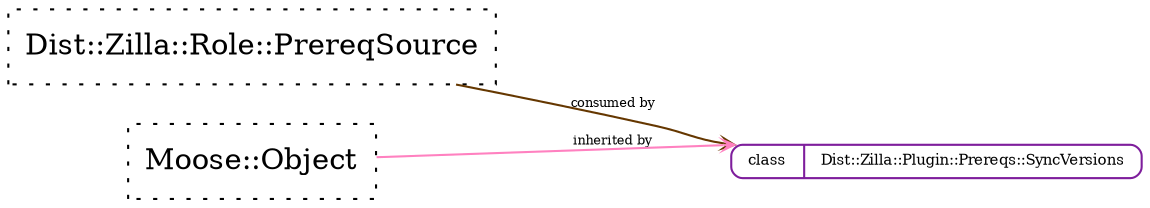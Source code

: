 strict digraph Perl {
	graph [compound=1, concentrate=1, overlap=false, rankdir=LR, ranksep=1, smoothing=triangle, splines=spline];
	node [label="\N", shape=record, style=dotted];
	edge [minlen=1];
	"Dist::Zilla::Plugin::Prereqs::SyncVersions" [label="{{<port1> class}|<port2> Dist::Zilla::Plugin::Prereqs::SyncVersions}", shape=Mrecord, style=solid, color="#7e1e9c", fontsize=7, height="0.1"];
	"Dist::Zilla::Role::PrereqSource" [label="<port1> Dist::Zilla::Role::PrereqSource"];
	"Moose::Object" [label="<port1> Moose::Object"];
	"Moose::Object" -> "Dist::Zilla::Plugin::Prereqs::SyncVersions" [arrowhead=open, arrowsize="0.5", color="#ff81c0", dir=forward, fontsize=6, headclip=1, label="inherited by", samehead=head, tailclip=1, weight=10];
	"Dist::Zilla::Role::PrereqSource" -> "Dist::Zilla::Plugin::Prereqs::SyncVersions" [arrowhead=open, arrowsize="0.5", color="#653700", dir=forward, fontsize=6, headclip=1, label="consumed by", samehead=head, tailclip=1, weight=5];
}
